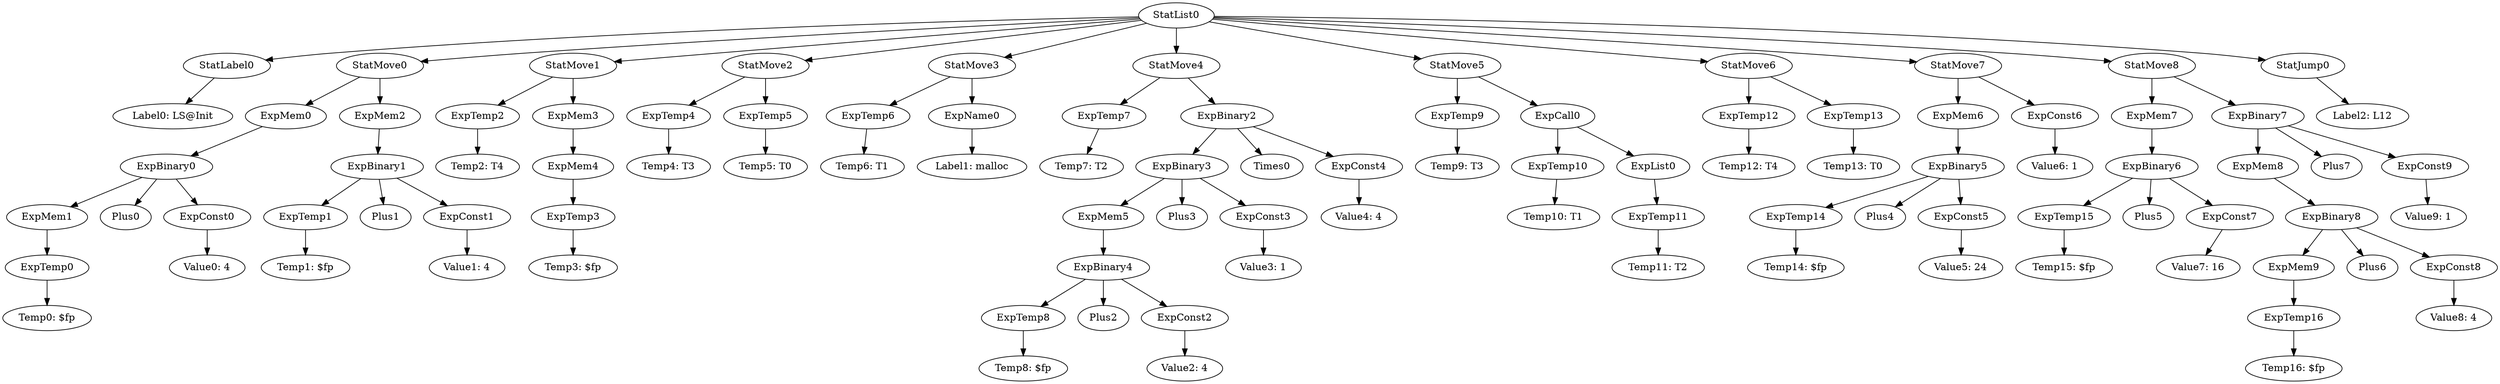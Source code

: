 digraph {
	ordering = out;
	StatJump0 -> "Label2: L12";
	ExpMem8 -> ExpBinary8;
	ExpBinary8 -> ExpMem9;
	ExpBinary8 -> Plus6;
	ExpBinary8 -> ExpConst8;
	ExpMem7 -> ExpBinary6;
	ExpConst7 -> "Value7: 16";
	ExpTemp16 -> "Temp16: $fp";
	ExpBinary6 -> ExpTemp15;
	ExpBinary6 -> Plus5;
	ExpBinary6 -> ExpConst7;
	ExpTemp15 -> "Temp15: $fp";
	StatMove7 -> ExpMem6;
	StatMove7 -> ExpConst6;
	StatMove3 -> ExpTemp6;
	StatMove3 -> ExpName0;
	ExpTemp11 -> "Temp11: T2";
	ExpTemp5 -> "Temp5: T0";
	ExpTemp1 -> "Temp1: $fp";
	ExpTemp14 -> "Temp14: $fp";
	ExpTemp4 -> "Temp4: T3";
	ExpMem4 -> ExpTemp3;
	ExpBinary0 -> ExpMem1;
	ExpBinary0 -> Plus0;
	ExpBinary0 -> ExpConst0;
	ExpTemp3 -> "Temp3: $fp";
	StatMove2 -> ExpTemp4;
	StatMove2 -> ExpTemp5;
	ExpTemp2 -> "Temp2: T4";
	ExpTemp10 -> "Temp10: T1";
	StatMove1 -> ExpTemp2;
	StatMove1 -> ExpMem3;
	ExpBinary7 -> ExpMem8;
	ExpBinary7 -> Plus7;
	ExpBinary7 -> ExpConst9;
	ExpTemp8 -> "Temp8: $fp";
	ExpConst1 -> "Value1: 4";
	ExpTemp12 -> "Temp12: T4";
	ExpMem2 -> ExpBinary1;
	ExpCall0 -> ExpTemp10;
	ExpCall0 -> ExpList0;
	ExpTemp7 -> "Temp7: T2";
	ExpTemp0 -> "Temp0: $fp";
	StatList0 -> StatLabel0;
	StatList0 -> StatMove0;
	StatList0 -> StatMove1;
	StatList0 -> StatMove2;
	StatList0 -> StatMove3;
	StatList0 -> StatMove4;
	StatList0 -> StatMove5;
	StatList0 -> StatMove6;
	StatList0 -> StatMove7;
	StatList0 -> StatMove8;
	StatList0 -> StatJump0;
	ExpMem9 -> ExpTemp16;
	ExpConst6 -> "Value6: 1";
	ExpMem1 -> ExpTemp0;
	StatMove8 -> ExpMem7;
	StatMove8 -> ExpBinary7;
	StatMove0 -> ExpMem0;
	StatMove0 -> ExpMem2;
	ExpMem3 -> ExpMem4;
	ExpMem0 -> ExpBinary0;
	StatMove4 -> ExpTemp7;
	StatMove4 -> ExpBinary2;
	ExpBinary1 -> ExpTemp1;
	ExpBinary1 -> Plus1;
	ExpBinary1 -> ExpConst1;
	ExpName0 -> "Label1: malloc";
	ExpConst0 -> "Value0: 4";
	ExpBinary4 -> ExpTemp8;
	ExpBinary4 -> Plus2;
	ExpBinary4 -> ExpConst2;
	ExpConst2 -> "Value2: 4";
	ExpBinary3 -> ExpMem5;
	ExpBinary3 -> Plus3;
	ExpBinary3 -> ExpConst3;
	StatMove5 -> ExpTemp9;
	StatMove5 -> ExpCall0;
	ExpConst5 -> "Value5: 24";
	ExpConst3 -> "Value3: 1";
	ExpMem5 -> ExpBinary4;
	StatLabel0 -> "Label0: LS@Init";
	ExpBinary2 -> ExpBinary3;
	ExpBinary2 -> Times0;
	ExpBinary2 -> ExpConst4;
	ExpConst8 -> "Value8: 4";
	ExpConst4 -> "Value4: 4";
	ExpTemp9 -> "Temp9: T3";
	ExpList0 -> ExpTemp11;
	ExpTemp6 -> "Temp6: T1";
	StatMove6 -> ExpTemp12;
	StatMove6 -> ExpTemp13;
	ExpTemp13 -> "Temp13: T0";
	ExpConst9 -> "Value9: 1";
	ExpBinary5 -> ExpTemp14;
	ExpBinary5 -> Plus4;
	ExpBinary5 -> ExpConst5;
	ExpMem6 -> ExpBinary5;
}

